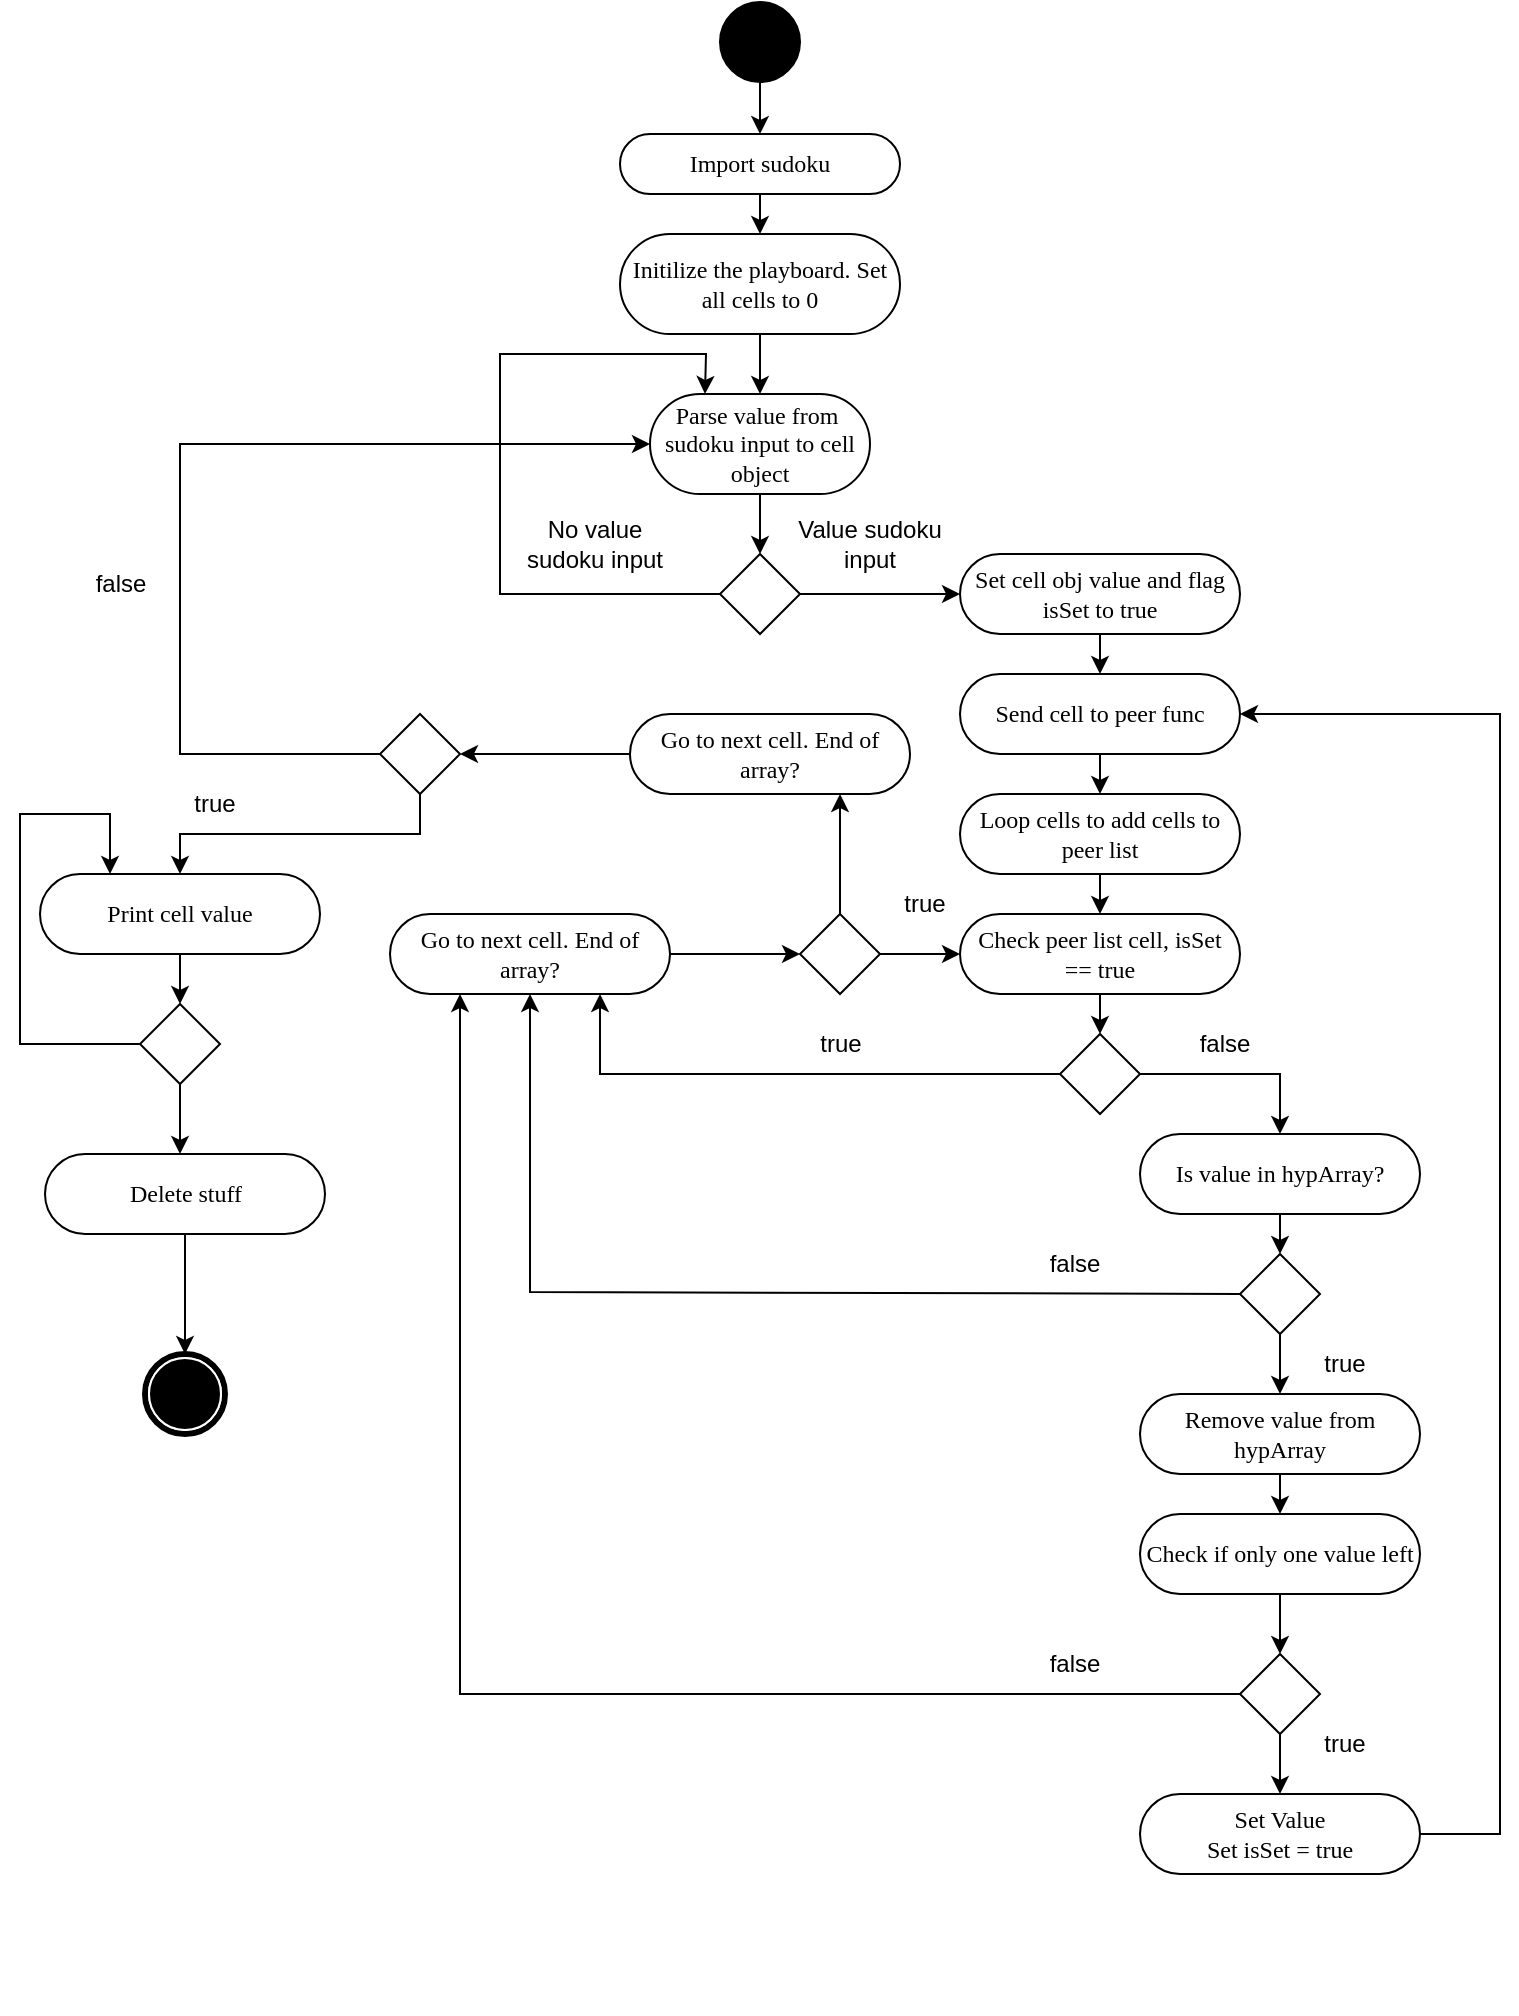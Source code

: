 <mxfile version="15.5.2" type="github">
  <diagram name="Page-1" id="0783ab3e-0a74-02c8-0abd-f7b4e66b4bec">
    <mxGraphModel dx="675" dy="387" grid="1" gridSize="10" guides="1" tooltips="1" connect="1" arrows="1" fold="1" page="1" pageScale="1" pageWidth="850" pageHeight="1100" background="none" math="0" shadow="0">
      <root>
        <mxCell id="0" />
        <mxCell id="1" parent="0" />
        <mxCell id="1c1d494c118603dd-1" value="" style="swimlane;html=1;childLayout=stackLayout;startSize=20;rounded=0;shadow=0;comic=0;labelBackgroundColor=none;strokeWidth=1;fontFamily=Verdana;fontSize=12;align=center;strokeColor=none;fillColor=none;swimlaneLine=0;" parent="1" vertex="1">
          <mxGeometry x="40" y="20" width="750" height="990" as="geometry" />
        </mxCell>
        <mxCell id="1c1d494c118603dd-2" value="" style="swimlane;html=1;startSize=20;strokeColor=none;fillColor=none;" parent="1c1d494c118603dd-1" vertex="1">
          <mxGeometry y="20" width="250" height="970" as="geometry" />
        </mxCell>
        <mxCell id="60571a20871a0731-5" value="" style="shape=mxgraph.bpmn.shape;html=1;verticalLabelPosition=bottom;labelBackgroundColor=#ffffff;verticalAlign=top;perimeter=ellipsePerimeter;outline=end;symbol=terminate;rounded=0;shadow=0;comic=0;strokeWidth=1;fontFamily=Verdana;fontSize=12;align=center;" parent="1c1d494c118603dd-2" vertex="1">
          <mxGeometry x="72.5" y="640" width="40" height="40" as="geometry" />
        </mxCell>
        <mxCell id="yWUKGTw_jDChgxALdWXM-56" value="" style="rhombus;whiteSpace=wrap;html=1;" vertex="1" parent="1c1d494c118603dd-2">
          <mxGeometry x="190" y="320" width="40" height="40" as="geometry" />
        </mxCell>
        <mxCell id="yWUKGTw_jDChgxALdWXM-59" value="true" style="text;html=1;strokeColor=none;fillColor=none;align=center;verticalAlign=middle;whiteSpace=wrap;rounded=0;" vertex="1" parent="1c1d494c118603dd-2">
          <mxGeometry x="70" y="350" width="75" height="30" as="geometry" />
        </mxCell>
        <mxCell id="yWUKGTw_jDChgxALdWXM-60" value="" style="endArrow=classic;html=1;rounded=0;exitX=0.5;exitY=1;exitDx=0;exitDy=0;entryX=0.5;entryY=0;entryDx=0;entryDy=0;" edge="1" parent="1c1d494c118603dd-2" source="yWUKGTw_jDChgxALdWXM-56" target="yWUKGTw_jDChgxALdWXM-61">
          <mxGeometry width="50" height="50" relative="1" as="geometry">
            <mxPoint x="190" y="390" as="sourcePoint" />
            <mxPoint x="140" y="400" as="targetPoint" />
            <Array as="points">
              <mxPoint x="210" y="380" />
              <mxPoint x="90" y="380" />
            </Array>
          </mxGeometry>
        </mxCell>
        <mxCell id="yWUKGTw_jDChgxALdWXM-61" value="Print cell value" style="rounded=1;whiteSpace=wrap;html=1;shadow=0;comic=0;labelBackgroundColor=none;strokeWidth=1;fontFamily=Verdana;fontSize=12;align=center;arcSize=50;" vertex="1" parent="1c1d494c118603dd-2">
          <mxGeometry x="20" y="400" width="140" height="40" as="geometry" />
        </mxCell>
        <mxCell id="yWUKGTw_jDChgxALdWXM-63" value="false" style="text;html=1;strokeColor=none;fillColor=none;align=center;verticalAlign=middle;whiteSpace=wrap;rounded=0;" vertex="1" parent="1c1d494c118603dd-2">
          <mxGeometry x="22.5" y="240" width="75" height="30" as="geometry" />
        </mxCell>
        <mxCell id="yWUKGTw_jDChgxALdWXM-67" value="" style="rhombus;whiteSpace=wrap;html=1;" vertex="1" parent="1c1d494c118603dd-2">
          <mxGeometry x="70" y="465" width="40" height="40" as="geometry" />
        </mxCell>
        <mxCell id="yWUKGTw_jDChgxALdWXM-68" value="" style="endArrow=classic;html=1;rounded=0;exitX=0.5;exitY=1;exitDx=0;exitDy=0;entryX=0.5;entryY=0;entryDx=0;entryDy=0;" edge="1" parent="1c1d494c118603dd-2" source="yWUKGTw_jDChgxALdWXM-61" target="yWUKGTw_jDChgxALdWXM-67">
          <mxGeometry width="50" height="50" relative="1" as="geometry">
            <mxPoint x="330" y="520" as="sourcePoint" />
            <mxPoint x="380" y="470" as="targetPoint" />
          </mxGeometry>
        </mxCell>
        <mxCell id="yWUKGTw_jDChgxALdWXM-69" value="" style="endArrow=classic;html=1;rounded=0;exitX=0;exitY=0.5;exitDx=0;exitDy=0;entryX=0.25;entryY=0;entryDx=0;entryDy=0;" edge="1" parent="1c1d494c118603dd-2" source="yWUKGTw_jDChgxALdWXM-67" target="yWUKGTw_jDChgxALdWXM-61">
          <mxGeometry width="50" height="50" relative="1" as="geometry">
            <mxPoint x="330" y="520" as="sourcePoint" />
            <mxPoint x="380" y="470" as="targetPoint" />
            <Array as="points">
              <mxPoint x="10" y="485" />
              <mxPoint x="10" y="370" />
              <mxPoint x="55" y="370" />
            </Array>
          </mxGeometry>
        </mxCell>
        <mxCell id="yWUKGTw_jDChgxALdWXM-71" value="Delete stuff" style="rounded=1;whiteSpace=wrap;html=1;shadow=0;comic=0;labelBackgroundColor=none;strokeWidth=1;fontFamily=Verdana;fontSize=12;align=center;arcSize=50;" vertex="1" parent="1c1d494c118603dd-2">
          <mxGeometry x="22.5" y="540" width="140" height="40" as="geometry" />
        </mxCell>
        <mxCell id="yWUKGTw_jDChgxALdWXM-72" value="" style="endArrow=classic;html=1;rounded=0;exitX=0.5;exitY=1;exitDx=0;exitDy=0;entryX=0.5;entryY=0;entryDx=0;entryDy=0;" edge="1" parent="1c1d494c118603dd-2" source="yWUKGTw_jDChgxALdWXM-71" target="60571a20871a0731-5">
          <mxGeometry width="50" height="50" relative="1" as="geometry">
            <mxPoint x="92.21" y="590" as="sourcePoint" />
            <mxPoint x="92.21" y="625" as="targetPoint" />
          </mxGeometry>
        </mxCell>
        <mxCell id="yWUKGTw_jDChgxALdWXM-25" value="" style="endArrow=classic;html=1;rounded=0;exitX=0;exitY=0.5;exitDx=0;exitDy=0;entryX=0.75;entryY=1;entryDx=0;entryDy=0;" edge="1" parent="1c1d494c118603dd-1" source="yWUKGTw_jDChgxALdWXM-21" target="yWUKGTw_jDChgxALdWXM-24">
          <mxGeometry width="50" height="50" relative="1" as="geometry">
            <mxPoint x="290" y="420" as="sourcePoint" />
            <mxPoint x="340" y="370" as="targetPoint" />
            <Array as="points">
              <mxPoint x="300" y="520" />
            </Array>
          </mxGeometry>
        </mxCell>
        <mxCell id="yWUKGTw_jDChgxALdWXM-34" value="" style="endArrow=classic;html=1;rounded=0;exitX=0;exitY=0.5;exitDx=0;exitDy=0;entryX=0.5;entryY=1;entryDx=0;entryDy=0;" edge="1" parent="1c1d494c118603dd-1" source="yWUKGTw_jDChgxALdWXM-32" target="yWUKGTw_jDChgxALdWXM-24">
          <mxGeometry width="50" height="50" relative="1" as="geometry">
            <mxPoint x="490" y="640" as="sourcePoint" />
            <mxPoint x="540" y="590" as="targetPoint" />
            <Array as="points">
              <mxPoint x="265" y="629" />
            </Array>
          </mxGeometry>
        </mxCell>
        <mxCell id="yWUKGTw_jDChgxALdWXM-43" value="" style="endArrow=classic;html=1;rounded=0;exitX=0;exitY=0.5;exitDx=0;exitDy=0;entryX=0.25;entryY=1;entryDx=0;entryDy=0;" edge="1" parent="1c1d494c118603dd-1" source="yWUKGTw_jDChgxALdWXM-41" target="yWUKGTw_jDChgxALdWXM-24">
          <mxGeometry width="50" height="50" relative="1" as="geometry">
            <mxPoint x="490" y="760" as="sourcePoint" />
            <mxPoint x="390" y="670" as="targetPoint" />
            <Array as="points">
              <mxPoint x="230" y="830" />
            </Array>
          </mxGeometry>
        </mxCell>
        <mxCell id="yWUKGTw_jDChgxALdWXM-52" value="" style="endArrow=classic;html=1;rounded=0;exitX=1;exitY=0.5;exitDx=0;exitDy=0;entryX=0;entryY=0.5;entryDx=0;entryDy=0;" edge="1" parent="1c1d494c118603dd-1" source="yWUKGTw_jDChgxALdWXM-51" target="yWUKGTw_jDChgxALdWXM-20">
          <mxGeometry width="50" height="50" relative="1" as="geometry">
            <mxPoint x="460" y="500" as="sourcePoint" />
            <mxPoint x="525" y="500" as="targetPoint" />
          </mxGeometry>
        </mxCell>
        <mxCell id="yWUKGTw_jDChgxALdWXM-57" value="" style="endArrow=classic;html=1;rounded=0;exitX=0;exitY=0.5;exitDx=0;exitDy=0;entryX=1;entryY=0.5;entryDx=0;entryDy=0;" edge="1" parent="1c1d494c118603dd-1" source="yWUKGTw_jDChgxALdWXM-55" target="yWUKGTw_jDChgxALdWXM-56">
          <mxGeometry width="50" height="50" relative="1" as="geometry">
            <mxPoint x="270" y="400" as="sourcePoint" />
            <mxPoint x="270" y="340" as="targetPoint" />
          </mxGeometry>
        </mxCell>
        <mxCell id="yWUKGTw_jDChgxALdWXM-58" value="" style="endArrow=classic;html=1;rounded=0;entryX=0;entryY=0.5;entryDx=0;entryDy=0;exitX=0;exitY=0.5;exitDx=0;exitDy=0;" edge="1" parent="1c1d494c118603dd-1" source="yWUKGTw_jDChgxALdWXM-56" target="yWUKGTw_jDChgxALdWXM-4">
          <mxGeometry width="50" height="50" relative="1" as="geometry">
            <mxPoint x="70" y="370" as="sourcePoint" />
            <mxPoint x="120" y="320" as="targetPoint" />
            <Array as="points">
              <mxPoint x="90" y="360" />
              <mxPoint x="90" y="205" />
            </Array>
          </mxGeometry>
        </mxCell>
        <mxCell id="1c1d494c118603dd-3" value="" style="swimlane;html=1;startSize=20;strokeColor=none;fillColor=none;" parent="1c1d494c118603dd-1" vertex="1">
          <mxGeometry x="250" y="20" width="250" height="970" as="geometry">
            <mxRectangle x="250" y="20" width="30" height="970" as="alternateBounds" />
          </mxGeometry>
        </mxCell>
        <mxCell id="60571a20871a0731-4" value="" style="ellipse;whiteSpace=wrap;html=1;rounded=0;shadow=0;comic=0;labelBackgroundColor=none;strokeWidth=1;fillColor=#000000;fontFamily=Verdana;fontSize=12;align=center;" parent="1c1d494c118603dd-3" vertex="1">
          <mxGeometry x="110" y="-36" width="40" height="40" as="geometry" />
        </mxCell>
        <mxCell id="60571a20871a0731-8" value="Initilize the playboard. Set all cells to 0" style="rounded=1;whiteSpace=wrap;html=1;shadow=0;comic=0;labelBackgroundColor=none;strokeWidth=1;fontFamily=Verdana;fontSize=12;align=center;arcSize=50;" parent="1c1d494c118603dd-3" vertex="1">
          <mxGeometry x="60" y="80" width="140" height="50" as="geometry" />
        </mxCell>
        <mxCell id="yWUKGTw_jDChgxALdWXM-4" value="Parse value from&amp;nbsp; sudoku input to cell object" style="rounded=1;whiteSpace=wrap;html=1;shadow=0;comic=0;labelBackgroundColor=none;strokeWidth=1;fontFamily=Verdana;fontSize=12;align=center;arcSize=50;" vertex="1" parent="1c1d494c118603dd-3">
          <mxGeometry x="75" y="160" width="110" height="50" as="geometry" />
        </mxCell>
        <mxCell id="yWUKGTw_jDChgxALdWXM-5" value="" style="rhombus;whiteSpace=wrap;html=1;" vertex="1" parent="1c1d494c118603dd-3">
          <mxGeometry x="110" y="240" width="40" height="40" as="geometry" />
        </mxCell>
        <mxCell id="yWUKGTw_jDChgxALdWXM-7" value="No value sudoku input" style="text;html=1;strokeColor=none;fillColor=none;align=center;verticalAlign=middle;whiteSpace=wrap;rounded=0;" vertex="1" parent="1c1d494c118603dd-3">
          <mxGeometry x="10" y="220" width="75" height="30" as="geometry" />
        </mxCell>
        <mxCell id="yWUKGTw_jDChgxALdWXM-10" value="" style="endArrow=classic;html=1;rounded=0;exitX=0.5;exitY=1;exitDx=0;exitDy=0;entryX=0.5;entryY=0;entryDx=0;entryDy=0;" edge="1" parent="1c1d494c118603dd-3" source="60571a20871a0731-8" target="yWUKGTw_jDChgxALdWXM-4">
          <mxGeometry width="50" height="50" relative="1" as="geometry">
            <mxPoint x="215" y="150" as="sourcePoint" />
            <mxPoint x="265" y="100" as="targetPoint" />
          </mxGeometry>
        </mxCell>
        <mxCell id="yWUKGTw_jDChgxALdWXM-11" value="" style="endArrow=classic;html=1;rounded=0;exitX=0.5;exitY=1;exitDx=0;exitDy=0;entryX=0.5;entryY=0;entryDx=0;entryDy=0;" edge="1" parent="1c1d494c118603dd-3" source="yWUKGTw_jDChgxALdWXM-4" target="yWUKGTw_jDChgxALdWXM-5">
          <mxGeometry width="50" height="50" relative="1" as="geometry">
            <mxPoint x="164" y="310" as="sourcePoint" />
            <mxPoint x="214" y="260" as="targetPoint" />
          </mxGeometry>
        </mxCell>
        <mxCell id="yWUKGTw_jDChgxALdWXM-12" value="" style="endArrow=classic;html=1;rounded=0;exitX=1;exitY=0.5;exitDx=0;exitDy=0;" edge="1" parent="1c1d494c118603dd-3" source="yWUKGTw_jDChgxALdWXM-5">
          <mxGeometry width="50" height="50" relative="1" as="geometry">
            <mxPoint x="200" y="270" as="sourcePoint" />
            <mxPoint x="230" y="260" as="targetPoint" />
          </mxGeometry>
        </mxCell>
        <mxCell id="yWUKGTw_jDChgxALdWXM-13" value="Value sudoku input" style="text;html=1;strokeColor=none;fillColor=none;align=center;verticalAlign=middle;whiteSpace=wrap;rounded=0;" vertex="1" parent="1c1d494c118603dd-3">
          <mxGeometry x="145" y="220" width="80" height="30" as="geometry" />
        </mxCell>
        <mxCell id="yWUKGTw_jDChgxALdWXM-24" value="Go to next cell. End of array?" style="rounded=1;whiteSpace=wrap;html=1;shadow=0;comic=0;labelBackgroundColor=none;strokeWidth=1;fontFamily=Verdana;fontSize=12;align=center;arcSize=50;" vertex="1" parent="1c1d494c118603dd-3">
          <mxGeometry x="-55" y="420" width="140" height="40" as="geometry" />
        </mxCell>
        <mxCell id="yWUKGTw_jDChgxALdWXM-27" value="true" style="text;html=1;strokeColor=none;fillColor=none;align=center;verticalAlign=middle;whiteSpace=wrap;rounded=0;" vertex="1" parent="1c1d494c118603dd-3">
          <mxGeometry x="132.5" y="470" width="75" height="30" as="geometry" />
        </mxCell>
        <mxCell id="yWUKGTw_jDChgxALdWXM-51" value="" style="rhombus;whiteSpace=wrap;html=1;" vertex="1" parent="1c1d494c118603dd-3">
          <mxGeometry x="150" y="420" width="40" height="40" as="geometry" />
        </mxCell>
        <mxCell id="yWUKGTw_jDChgxALdWXM-26" value="" style="endArrow=classic;html=1;rounded=0;exitX=1;exitY=0.5;exitDx=0;exitDy=0;entryX=0;entryY=0.5;entryDx=0;entryDy=0;" edge="1" parent="1c1d494c118603dd-3" source="yWUKGTw_jDChgxALdWXM-24" target="yWUKGTw_jDChgxALdWXM-51">
          <mxGeometry width="50" height="50" relative="1" as="geometry">
            <mxPoint x="40" y="400" as="sourcePoint" />
            <mxPoint x="120" y="440" as="targetPoint" />
          </mxGeometry>
        </mxCell>
        <mxCell id="yWUKGTw_jDChgxALdWXM-53" value="true" style="text;html=1;strokeColor=none;fillColor=none;align=center;verticalAlign=middle;whiteSpace=wrap;rounded=0;" vertex="1" parent="1c1d494c118603dd-3">
          <mxGeometry x="175" y="400" width="75" height="30" as="geometry" />
        </mxCell>
        <mxCell id="yWUKGTw_jDChgxALdWXM-54" value="" style="endArrow=classic;html=1;rounded=0;exitX=0.5;exitY=0;exitDx=0;exitDy=0;entryX=0.75;entryY=1;entryDx=0;entryDy=0;" edge="1" parent="1c1d494c118603dd-3" source="yWUKGTw_jDChgxALdWXM-51" target="yWUKGTw_jDChgxALdWXM-55">
          <mxGeometry width="50" height="50" relative="1" as="geometry">
            <mxPoint x="103" y="360" as="sourcePoint" />
            <mxPoint x="168" y="360" as="targetPoint" />
          </mxGeometry>
        </mxCell>
        <mxCell id="yWUKGTw_jDChgxALdWXM-55" value="Go to next cell. End of array?" style="rounded=1;whiteSpace=wrap;html=1;shadow=0;comic=0;labelBackgroundColor=none;strokeWidth=1;fontFamily=Verdana;fontSize=12;align=center;arcSize=50;" vertex="1" parent="1c1d494c118603dd-3">
          <mxGeometry x="65" y="320" width="140" height="40" as="geometry" />
        </mxCell>
        <mxCell id="yWUKGTw_jDChgxALdWXM-6" value="" style="endArrow=classic;html=1;rounded=0;exitX=0;exitY=0.5;exitDx=0;exitDy=0;entryX=0.25;entryY=0;entryDx=0;entryDy=0;" edge="1" parent="1c1d494c118603dd-3" source="yWUKGTw_jDChgxALdWXM-5" target="yWUKGTw_jDChgxALdWXM-4">
          <mxGeometry width="50" height="50" relative="1" as="geometry">
            <mxPoint x="40" y="220" as="sourcePoint" />
            <mxPoint x="-75" y="160" as="targetPoint" />
            <Array as="points">
              <mxPoint y="260" />
              <mxPoint y="140" />
              <mxPoint x="103" y="140" />
            </Array>
          </mxGeometry>
        </mxCell>
        <mxCell id="yWUKGTw_jDChgxALdWXM-73" value="Import sudoku" style="rounded=1;whiteSpace=wrap;html=1;shadow=0;comic=0;labelBackgroundColor=none;strokeWidth=1;fontFamily=Verdana;fontSize=12;align=center;arcSize=50;" vertex="1" parent="1c1d494c118603dd-3">
          <mxGeometry x="60" y="30" width="140" height="30" as="geometry" />
        </mxCell>
        <mxCell id="yWUKGTw_jDChgxALdWXM-74" value="" style="endArrow=classic;html=1;rounded=0;exitX=0.5;exitY=1;exitDx=0;exitDy=0;entryX=0.5;entryY=0;entryDx=0;entryDy=0;" edge="1" parent="1c1d494c118603dd-3" source="60571a20871a0731-4" target="yWUKGTw_jDChgxALdWXM-73">
          <mxGeometry width="50" height="50" relative="1" as="geometry">
            <mxPoint x="150" y="270" as="sourcePoint" />
            <mxPoint x="200" y="220" as="targetPoint" />
          </mxGeometry>
        </mxCell>
        <mxCell id="yWUKGTw_jDChgxALdWXM-75" value="" style="endArrow=classic;html=1;rounded=0;exitX=0.5;exitY=1;exitDx=0;exitDy=0;entryX=0.5;entryY=0;entryDx=0;entryDy=0;" edge="1" parent="1c1d494c118603dd-3" source="yWUKGTw_jDChgxALdWXM-73" target="60571a20871a0731-8">
          <mxGeometry width="50" height="50" relative="1" as="geometry">
            <mxPoint x="270" y="140" as="sourcePoint" />
            <mxPoint x="320" y="90" as="targetPoint" />
          </mxGeometry>
        </mxCell>
        <mxCell id="1c1d494c118603dd-4" value="" style="swimlane;html=1;startSize=20;strokeColor=none;fillColor=none;swimlaneLine=0;" parent="1c1d494c118603dd-1" vertex="1">
          <mxGeometry x="500" y="20" width="250" height="970" as="geometry">
            <mxRectangle x="500" y="20" width="30" height="970" as="alternateBounds" />
          </mxGeometry>
        </mxCell>
        <mxCell id="yWUKGTw_jDChgxALdWXM-15" value="Set cell obj value and flag isSet to true" style="rounded=1;whiteSpace=wrap;html=1;shadow=0;comic=0;labelBackgroundColor=none;strokeWidth=1;fontFamily=Verdana;fontSize=12;align=center;arcSize=50;" vertex="1" parent="1c1d494c118603dd-4">
          <mxGeometry x="-20" y="240" width="140" height="40" as="geometry" />
        </mxCell>
        <mxCell id="yWUKGTw_jDChgxALdWXM-16" value="" style="endArrow=classic;html=1;rounded=0;exitX=0.5;exitY=1;exitDx=0;exitDy=0;" edge="1" parent="1c1d494c118603dd-4" source="yWUKGTw_jDChgxALdWXM-15">
          <mxGeometry width="50" height="50" relative="1" as="geometry">
            <mxPoint x="90" y="360" as="sourcePoint" />
            <mxPoint x="50" y="300" as="targetPoint" />
          </mxGeometry>
        </mxCell>
        <mxCell id="yWUKGTw_jDChgxALdWXM-17" value="Send cell to peer func" style="rounded=1;whiteSpace=wrap;html=1;shadow=0;comic=0;labelBackgroundColor=none;strokeWidth=1;fontFamily=Verdana;fontSize=12;align=center;arcSize=50;" vertex="1" parent="1c1d494c118603dd-4">
          <mxGeometry x="-20" y="300" width="140" height="40" as="geometry" />
        </mxCell>
        <mxCell id="yWUKGTw_jDChgxALdWXM-18" value="Loop cells to add cells to peer list" style="rounded=1;whiteSpace=wrap;html=1;shadow=0;comic=0;labelBackgroundColor=none;strokeWidth=1;fontFamily=Verdana;fontSize=12;align=center;arcSize=50;" vertex="1" parent="1c1d494c118603dd-4">
          <mxGeometry x="-20" y="360" width="140" height="40" as="geometry" />
        </mxCell>
        <mxCell id="yWUKGTw_jDChgxALdWXM-19" value="" style="endArrow=classic;html=1;rounded=0;entryX=0.5;entryY=0;entryDx=0;entryDy=0;exitX=0.5;exitY=1;exitDx=0;exitDy=0;" edge="1" parent="1c1d494c118603dd-4" source="yWUKGTw_jDChgxALdWXM-17" target="yWUKGTw_jDChgxALdWXM-18">
          <mxGeometry width="50" height="50" relative="1" as="geometry">
            <mxPoint x="-100" y="400" as="sourcePoint" />
            <mxPoint x="-50" y="350" as="targetPoint" />
          </mxGeometry>
        </mxCell>
        <mxCell id="yWUKGTw_jDChgxALdWXM-20" value="Check peer list cell, isSet == true" style="rounded=1;whiteSpace=wrap;html=1;shadow=0;comic=0;labelBackgroundColor=none;strokeWidth=1;fontFamily=Verdana;fontSize=12;align=center;arcSize=50;" vertex="1" parent="1c1d494c118603dd-4">
          <mxGeometry x="-20" y="420" width="140" height="40" as="geometry" />
        </mxCell>
        <mxCell id="yWUKGTw_jDChgxALdWXM-21" value="" style="rhombus;whiteSpace=wrap;html=1;" vertex="1" parent="1c1d494c118603dd-4">
          <mxGeometry x="30" y="480" width="40" height="40" as="geometry" />
        </mxCell>
        <mxCell id="yWUKGTw_jDChgxALdWXM-22" value="" style="endArrow=classic;html=1;rounded=0;entryX=0.5;entryY=0;entryDx=0;entryDy=0;exitX=0.5;exitY=1;exitDx=0;exitDy=0;" edge="1" parent="1c1d494c118603dd-4" source="yWUKGTw_jDChgxALdWXM-18" target="yWUKGTw_jDChgxALdWXM-20">
          <mxGeometry width="50" height="50" relative="1" as="geometry">
            <mxPoint x="60" y="350" as="sourcePoint" />
            <mxPoint x="60" y="370" as="targetPoint" />
          </mxGeometry>
        </mxCell>
        <mxCell id="yWUKGTw_jDChgxALdWXM-23" value="" style="endArrow=classic;html=1;rounded=0;entryX=0.5;entryY=0;entryDx=0;entryDy=0;exitX=0.5;exitY=1;exitDx=0;exitDy=0;" edge="1" parent="1c1d494c118603dd-4" source="yWUKGTw_jDChgxALdWXM-20" target="yWUKGTw_jDChgxALdWXM-21">
          <mxGeometry width="50" height="50" relative="1" as="geometry">
            <mxPoint x="60" y="410" as="sourcePoint" />
            <mxPoint x="60" y="430" as="targetPoint" />
          </mxGeometry>
        </mxCell>
        <mxCell id="yWUKGTw_jDChgxALdWXM-28" value="" style="endArrow=classic;html=1;rounded=0;exitX=1;exitY=0.5;exitDx=0;exitDy=0;entryX=0.5;entryY=0;entryDx=0;entryDy=0;" edge="1" parent="1c1d494c118603dd-4" source="yWUKGTw_jDChgxALdWXM-21" target="yWUKGTw_jDChgxALdWXM-29">
          <mxGeometry width="50" height="50" relative="1" as="geometry">
            <mxPoint x="130" y="500" as="sourcePoint" />
            <mxPoint x="140" y="500" as="targetPoint" />
            <Array as="points">
              <mxPoint x="140" y="500" />
            </Array>
          </mxGeometry>
        </mxCell>
        <mxCell id="yWUKGTw_jDChgxALdWXM-29" value="Is value in hypArray?" style="rounded=1;whiteSpace=wrap;html=1;shadow=0;comic=0;labelBackgroundColor=none;strokeWidth=1;fontFamily=Verdana;fontSize=12;align=center;arcSize=50;" vertex="1" parent="1c1d494c118603dd-4">
          <mxGeometry x="70" y="530" width="140" height="40" as="geometry" />
        </mxCell>
        <mxCell id="yWUKGTw_jDChgxALdWXM-30" value="false" style="text;html=1;strokeColor=none;fillColor=none;align=center;verticalAlign=middle;whiteSpace=wrap;rounded=0;" vertex="1" parent="1c1d494c118603dd-4">
          <mxGeometry x="75" y="470" width="75" height="30" as="geometry" />
        </mxCell>
        <mxCell id="yWUKGTw_jDChgxALdWXM-32" value="" style="rhombus;whiteSpace=wrap;html=1;" vertex="1" parent="1c1d494c118603dd-4">
          <mxGeometry x="120" y="590" width="40" height="40" as="geometry" />
        </mxCell>
        <mxCell id="yWUKGTw_jDChgxALdWXM-33" value="" style="endArrow=classic;html=1;rounded=0;exitX=0.5;exitY=1;exitDx=0;exitDy=0;entryX=0.5;entryY=0;entryDx=0;entryDy=0;" edge="1" parent="1c1d494c118603dd-4" source="yWUKGTw_jDChgxALdWXM-29" target="yWUKGTw_jDChgxALdWXM-32">
          <mxGeometry width="50" height="50" relative="1" as="geometry">
            <mxPoint x="50" y="690" as="sourcePoint" />
            <mxPoint x="100" y="640" as="targetPoint" />
          </mxGeometry>
        </mxCell>
        <mxCell id="yWUKGTw_jDChgxALdWXM-35" value="false" style="text;html=1;strokeColor=none;fillColor=none;align=center;verticalAlign=middle;whiteSpace=wrap;rounded=0;" vertex="1" parent="1c1d494c118603dd-4">
          <mxGeometry y="580" width="75" height="30" as="geometry" />
        </mxCell>
        <mxCell id="yWUKGTw_jDChgxALdWXM-37" value="true" style="text;html=1;strokeColor=none;fillColor=none;align=center;verticalAlign=middle;whiteSpace=wrap;rounded=0;" vertex="1" parent="1c1d494c118603dd-4">
          <mxGeometry x="135" y="630" width="75" height="30" as="geometry" />
        </mxCell>
        <mxCell id="yWUKGTw_jDChgxALdWXM-38" value="Remove value from hypArray" style="rounded=1;whiteSpace=wrap;html=1;shadow=0;comic=0;labelBackgroundColor=none;strokeWidth=1;fontFamily=Verdana;fontSize=12;align=center;arcSize=50;" vertex="1" parent="1c1d494c118603dd-4">
          <mxGeometry x="70" y="660" width="140" height="40" as="geometry" />
        </mxCell>
        <mxCell id="yWUKGTw_jDChgxALdWXM-39" value="Check if only one value left" style="rounded=1;whiteSpace=wrap;html=1;shadow=0;comic=0;labelBackgroundColor=none;strokeWidth=1;fontFamily=Verdana;fontSize=12;align=center;arcSize=50;" vertex="1" parent="1c1d494c118603dd-4">
          <mxGeometry x="70" y="720" width="140" height="40" as="geometry" />
        </mxCell>
        <mxCell id="yWUKGTw_jDChgxALdWXM-40" value="" style="endArrow=classic;html=1;rounded=0;exitX=0.5;exitY=1;exitDx=0;exitDy=0;entryX=0.5;entryY=0;entryDx=0;entryDy=0;" edge="1" parent="1c1d494c118603dd-4" source="yWUKGTw_jDChgxALdWXM-38" target="yWUKGTw_jDChgxALdWXM-39">
          <mxGeometry width="50" height="50" relative="1" as="geometry">
            <mxPoint x="-10" y="740" as="sourcePoint" />
            <mxPoint x="40" y="690" as="targetPoint" />
          </mxGeometry>
        </mxCell>
        <mxCell id="yWUKGTw_jDChgxALdWXM-41" value="" style="rhombus;whiteSpace=wrap;html=1;" vertex="1" parent="1c1d494c118603dd-4">
          <mxGeometry x="120" y="790" width="40" height="40" as="geometry" />
        </mxCell>
        <mxCell id="yWUKGTw_jDChgxALdWXM-42" value="" style="endArrow=classic;html=1;rounded=0;entryX=0.5;entryY=0;entryDx=0;entryDy=0;exitX=0.5;exitY=1;exitDx=0;exitDy=0;" edge="1" parent="1c1d494c118603dd-4" source="yWUKGTw_jDChgxALdWXM-39" target="yWUKGTw_jDChgxALdWXM-41">
          <mxGeometry width="50" height="50" relative="1" as="geometry">
            <mxPoint x="-10" y="740" as="sourcePoint" />
            <mxPoint x="40" y="690" as="targetPoint" />
          </mxGeometry>
        </mxCell>
        <mxCell id="yWUKGTw_jDChgxALdWXM-44" value="false" style="text;html=1;strokeColor=none;fillColor=none;align=center;verticalAlign=middle;whiteSpace=wrap;rounded=0;" vertex="1" parent="1c1d494c118603dd-4">
          <mxGeometry y="780" width="75" height="30" as="geometry" />
        </mxCell>
        <mxCell id="yWUKGTw_jDChgxALdWXM-48" value="true" style="text;html=1;strokeColor=none;fillColor=none;align=center;verticalAlign=middle;whiteSpace=wrap;rounded=0;" vertex="1" parent="1c1d494c118603dd-4">
          <mxGeometry x="135" y="820" width="75" height="30" as="geometry" />
        </mxCell>
        <mxCell id="yWUKGTw_jDChgxALdWXM-49" value="Set Value&lt;br&gt;Set isSet = true" style="rounded=1;whiteSpace=wrap;html=1;shadow=0;comic=0;labelBackgroundColor=none;strokeWidth=1;fontFamily=Verdana;fontSize=12;align=center;arcSize=50;" vertex="1" parent="1c1d494c118603dd-4">
          <mxGeometry x="70" y="860" width="140" height="40" as="geometry" />
        </mxCell>
        <mxCell id="yWUKGTw_jDChgxALdWXM-50" value="" style="endArrow=classic;html=1;rounded=0;entryX=1;entryY=0.5;entryDx=0;entryDy=0;" edge="1" parent="1c1d494c118603dd-4" target="yWUKGTw_jDChgxALdWXM-17">
          <mxGeometry width="50" height="50" relative="1" as="geometry">
            <mxPoint x="210" y="880" as="sourcePoint" />
            <mxPoint x="40" y="680" as="targetPoint" />
            <Array as="points">
              <mxPoint x="250" y="880" />
              <mxPoint x="250" y="320" />
            </Array>
          </mxGeometry>
        </mxCell>
        <mxCell id="yWUKGTw_jDChgxALdWXM-36" value="" style="endArrow=classic;html=1;rounded=0;exitX=0.5;exitY=1;exitDx=0;exitDy=0;" edge="1" parent="1" source="yWUKGTw_jDChgxALdWXM-32">
          <mxGeometry width="50" height="50" relative="1" as="geometry">
            <mxPoint x="530" y="780" as="sourcePoint" />
            <mxPoint x="680" y="700" as="targetPoint" />
          </mxGeometry>
        </mxCell>
        <mxCell id="yWUKGTw_jDChgxALdWXM-47" value="" style="endArrow=classic;html=1;rounded=0;exitX=0.5;exitY=1;exitDx=0;exitDy=0;" edge="1" parent="1" source="yWUKGTw_jDChgxALdWXM-41">
          <mxGeometry width="50" height="50" relative="1" as="geometry">
            <mxPoint x="530" y="840" as="sourcePoint" />
            <mxPoint x="680" y="900" as="targetPoint" />
          </mxGeometry>
        </mxCell>
        <mxCell id="yWUKGTw_jDChgxALdWXM-70" value="" style="endArrow=classic;html=1;rounded=0;exitX=0.5;exitY=1;exitDx=0;exitDy=0;" edge="1" parent="1" source="yWUKGTw_jDChgxALdWXM-67">
          <mxGeometry width="50" height="50" relative="1" as="geometry">
            <mxPoint x="370" y="620" as="sourcePoint" />
            <mxPoint x="130" y="580" as="targetPoint" />
          </mxGeometry>
        </mxCell>
      </root>
    </mxGraphModel>
  </diagram>
</mxfile>
